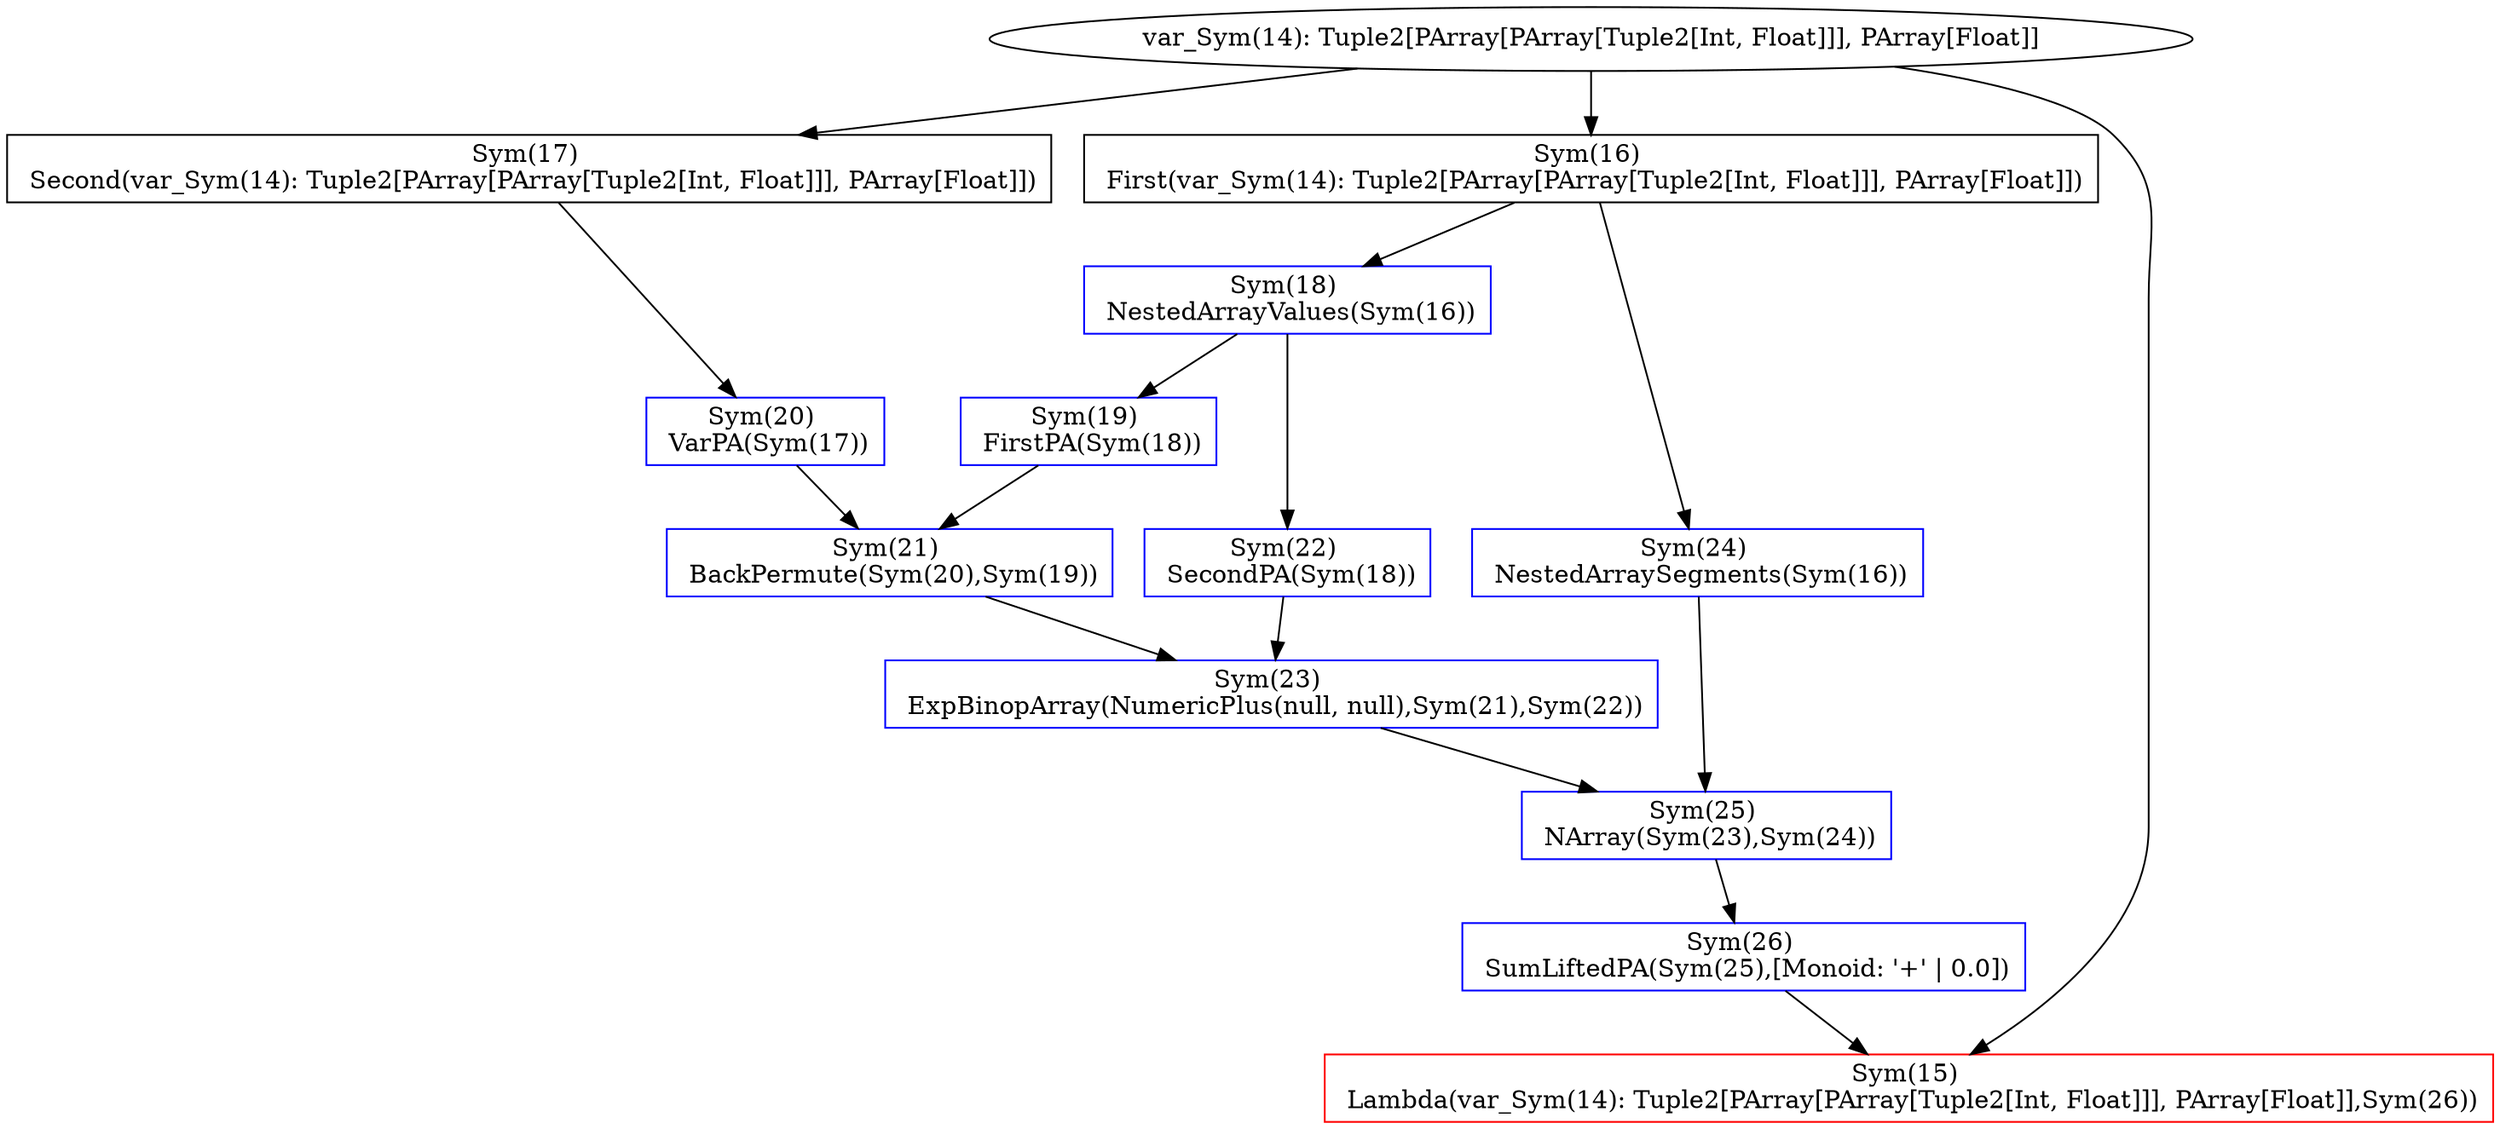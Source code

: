 digraph G {
"Sym(17)" [
label="Sym(17) \n Second(var_Sym(14): Tuple2[PArray[PArray[Tuple2[Int, Float]]], PArray[Float]])"
shape=box
]
"var_Sym(14): Tuple2[PArray[PArray[Tuple2[Int, Float]]], PArray[Float]]" -> "Sym(17)"
"Sym(20)" [
label="Sym(20) \n VarPA(Sym(17))"
shape=box
color=blue
]
"Sym(17)" -> "Sym(20)"
"Sym(16)" [
label="Sym(16) \n First(var_Sym(14): Tuple2[PArray[PArray[Tuple2[Int, Float]]], PArray[Float]])"
shape=box
]
"var_Sym(14): Tuple2[PArray[PArray[Tuple2[Int, Float]]], PArray[Float]]" -> "Sym(16)"
"Sym(18)" [
label="Sym(18) \n NestedArrayValues(Sym(16))"
shape=box
color=blue
]
"Sym(16)" -> "Sym(18)"
"Sym(19)" [
label="Sym(19) \n FirstPA(Sym(18))"
shape=box
color=blue
]
"Sym(18)" -> "Sym(19)"
"Sym(21)" [
label="Sym(21) \n BackPermute(Sym(20),Sym(19))"
shape=box
color=blue
]
"Sym(20)" -> "Sym(21)"
"Sym(19)" -> "Sym(21)"
"Sym(22)" [
label="Sym(22) \n SecondPA(Sym(18))"
shape=box
color=blue
]
"Sym(18)" -> "Sym(22)"
"Sym(23)" [
label="Sym(23) \n ExpBinopArray(NumericPlus(null, null),Sym(21),Sym(22))"
shape=box
color=blue
]
"Sym(21)" -> "Sym(23)"
"Sym(22)" -> "Sym(23)"
"Sym(24)" [
label="Sym(24) \n NestedArraySegments(Sym(16))"
shape=box
color=blue
]
"Sym(16)" -> "Sym(24)"
"Sym(25)" [
label="Sym(25) \n NArray(Sym(23),Sym(24))"
shape=box
color=blue
]
"Sym(23)" -> "Sym(25)"
"Sym(24)" -> "Sym(25)"
"Sym(26)" [
label="Sym(26) \n SumLiftedPA(Sym(25),[Monoid: '+' | 0.0])"
shape=box
color=blue
]
"Sym(25)" -> "Sym(26)"
"Sym(15)" [
label="Sym(15) \n Lambda(var_Sym(14): Tuple2[PArray[PArray[Tuple2[Int, Float]]], PArray[Float]],Sym(26))"
shape=box
color=red
]
"var_Sym(14): Tuple2[PArray[PArray[Tuple2[Int, Float]]], PArray[Float]]" -> "Sym(15)"
"Sym(26)" -> "Sym(15)"
}
